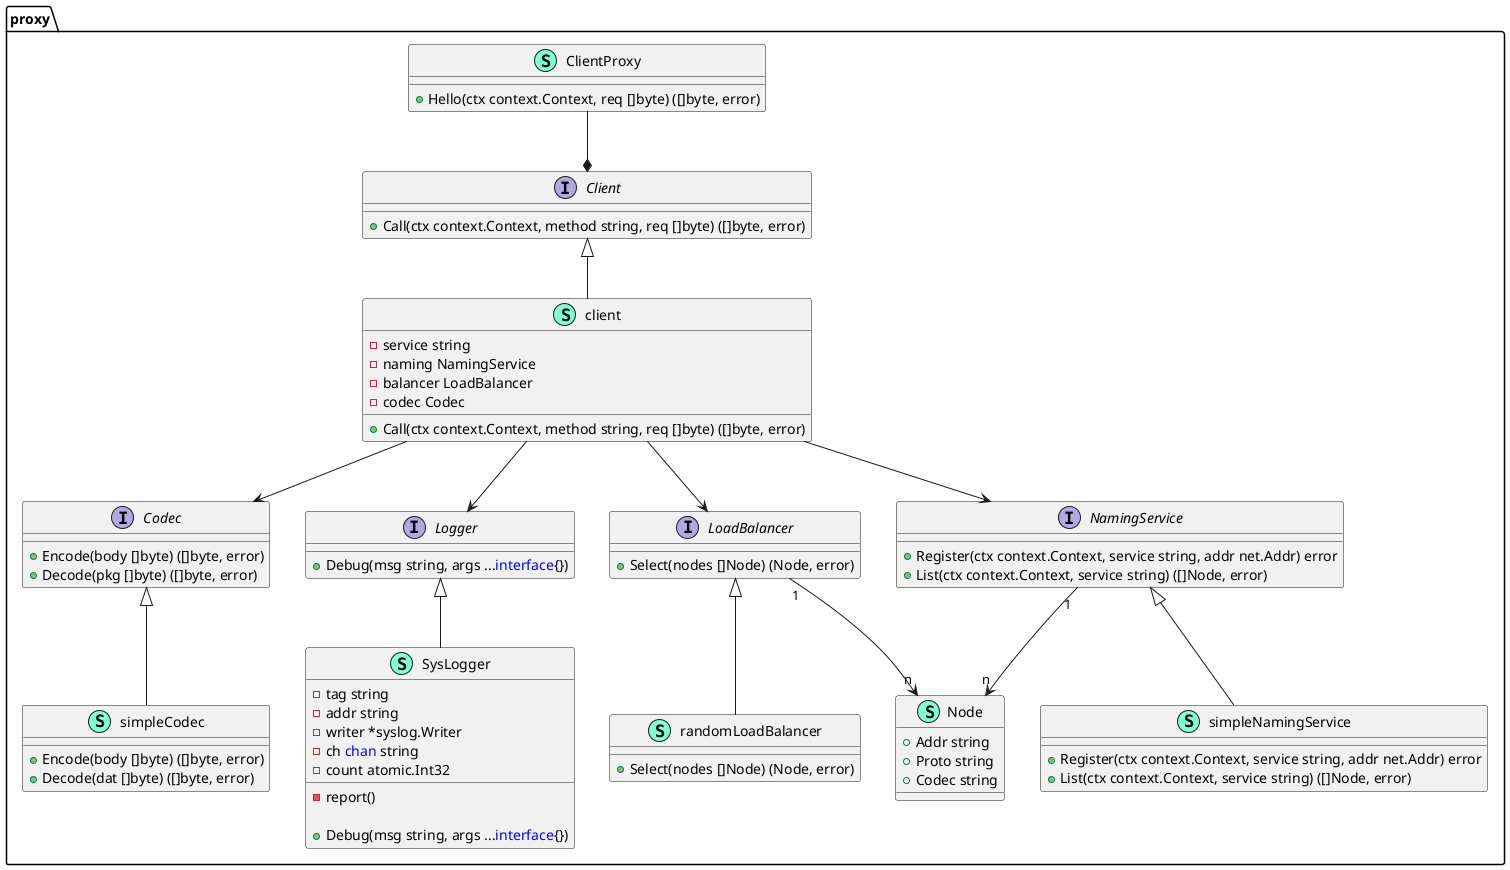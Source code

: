 @startuml
namespace proxy {
    interface Client  {
        + Call(ctx context.Context, method string, req []byte) ([]byte, error)

    }
    class ClientProxy << (S,Aquamarine) >> {
        + Hello(ctx context.Context, req []byte) ([]byte, error)

    }
    interface Codec  {
        + Encode(body []byte) ([]byte, error)
        + Decode(pkg []byte) ([]byte, error)

    }
    interface LoadBalancer  {
        + Select(nodes []Node) (Node, error)

    }
    interface Logger  {
        + Debug(msg string, args ...<font color=blue>interface</font>{}) 

    }
    interface NamingService  {
        + Register(ctx context.Context, service string, addr net.Addr) error
        + List(ctx context.Context, service string) ([]Node, error)

    }
    class Node << (S,Aquamarine) >> {
        + Addr string
        + Proto string
        + Codec string

    }
    class SysLogger << (S,Aquamarine) >> {
        - tag string
        - addr string
        - writer *syslog.Writer
        - ch <font color=blue>chan</font> string
        - count atomic.Int32

        - report() 

        + Debug(msg string, args ...<font color=blue>interface</font>{}) 

    }
    class client << (S,Aquamarine) >> {
        - service string
        - naming NamingService
        - balancer LoadBalancer
        - codec Codec

        + Call(ctx context.Context, method string, req []byte) ([]byte, error)

    }
    class randomLoadBalancer << (S,Aquamarine) >> {
        + Select(nodes []Node) (Node, error)

    }
    class simpleCodec << (S,Aquamarine) >> {
        + Encode(body []byte) ([]byte, error)
        + Decode(dat []byte) ([]byte, error)

    }
    class simpleNamingService << (S,Aquamarine) >> {
        + Register(ctx context.Context, service string, addr net.Addr) error
        + List(ctx context.Context, service string) ([]Node, error)

    }
}
"proxy.Client" *-up- "proxy.ClientProxy"

"proxy.Logger" <|-- "proxy.SysLogger"
"proxy.Client" <|-- "proxy.client"
"proxy.LoadBalancer" <|-- "proxy.randomLoadBalancer"
"proxy.Codec" <|-- "proxy.simpleCodec"
"proxy.NamingService" <|-- "proxy.simpleNamingService"

"proxy.client" --> "proxy.NamingService"
"proxy.client" --> "proxy.Logger"
"proxy.client" --> "proxy.Codec"
"proxy.client" --> "proxy.LoadBalancer"
"proxy.LoadBalancer" "1" --> "n" "proxy.Node"
"proxy.NamingService" "1" --> "n" "proxy.Node"

@enduml
